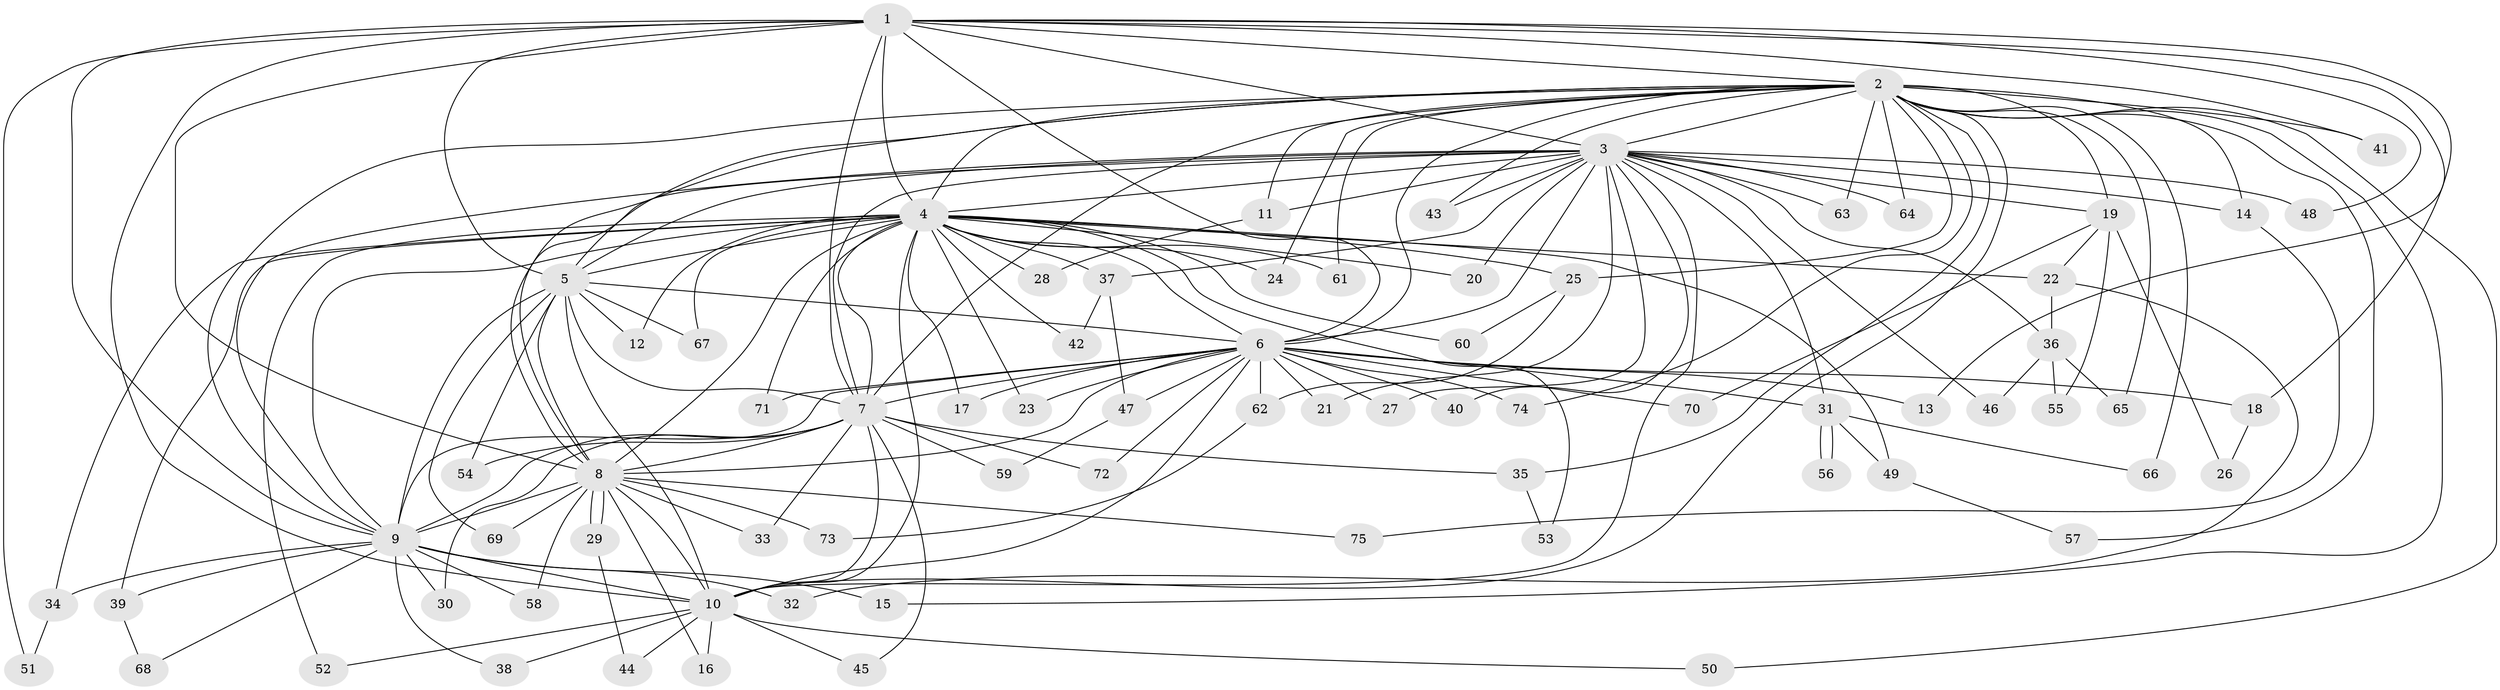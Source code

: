 // Generated by graph-tools (version 1.1) at 2025/25/03/09/25 03:25:48]
// undirected, 75 vertices, 175 edges
graph export_dot {
graph [start="1"]
  node [color=gray90,style=filled];
  1;
  2;
  3;
  4;
  5;
  6;
  7;
  8;
  9;
  10;
  11;
  12;
  13;
  14;
  15;
  16;
  17;
  18;
  19;
  20;
  21;
  22;
  23;
  24;
  25;
  26;
  27;
  28;
  29;
  30;
  31;
  32;
  33;
  34;
  35;
  36;
  37;
  38;
  39;
  40;
  41;
  42;
  43;
  44;
  45;
  46;
  47;
  48;
  49;
  50;
  51;
  52;
  53;
  54;
  55;
  56;
  57;
  58;
  59;
  60;
  61;
  62;
  63;
  64;
  65;
  66;
  67;
  68;
  69;
  70;
  71;
  72;
  73;
  74;
  75;
  1 -- 2;
  1 -- 3;
  1 -- 4;
  1 -- 5;
  1 -- 6;
  1 -- 7;
  1 -- 8;
  1 -- 9;
  1 -- 10;
  1 -- 13;
  1 -- 18;
  1 -- 41;
  1 -- 48;
  1 -- 51;
  2 -- 3;
  2 -- 4;
  2 -- 5;
  2 -- 6;
  2 -- 7;
  2 -- 8;
  2 -- 9;
  2 -- 10;
  2 -- 11;
  2 -- 14;
  2 -- 15;
  2 -- 19;
  2 -- 24;
  2 -- 25;
  2 -- 35;
  2 -- 41;
  2 -- 43;
  2 -- 50;
  2 -- 57;
  2 -- 61;
  2 -- 63;
  2 -- 64;
  2 -- 65;
  2 -- 66;
  2 -- 74;
  3 -- 4;
  3 -- 5;
  3 -- 6;
  3 -- 7;
  3 -- 8;
  3 -- 9;
  3 -- 10;
  3 -- 11;
  3 -- 14;
  3 -- 19;
  3 -- 20;
  3 -- 21;
  3 -- 27;
  3 -- 31;
  3 -- 36;
  3 -- 37;
  3 -- 40;
  3 -- 43;
  3 -- 46;
  3 -- 48;
  3 -- 63;
  3 -- 64;
  4 -- 5;
  4 -- 6;
  4 -- 7;
  4 -- 8;
  4 -- 9;
  4 -- 10;
  4 -- 12;
  4 -- 17;
  4 -- 20;
  4 -- 22;
  4 -- 23;
  4 -- 24;
  4 -- 25;
  4 -- 28;
  4 -- 34;
  4 -- 37;
  4 -- 39;
  4 -- 42;
  4 -- 49;
  4 -- 52;
  4 -- 53;
  4 -- 60;
  4 -- 61;
  4 -- 67;
  4 -- 71;
  5 -- 6;
  5 -- 7;
  5 -- 8;
  5 -- 9;
  5 -- 10;
  5 -- 12;
  5 -- 54;
  5 -- 67;
  5 -- 69;
  6 -- 7;
  6 -- 8;
  6 -- 9;
  6 -- 10;
  6 -- 13;
  6 -- 17;
  6 -- 18;
  6 -- 21;
  6 -- 23;
  6 -- 27;
  6 -- 31;
  6 -- 40;
  6 -- 47;
  6 -- 62;
  6 -- 70;
  6 -- 71;
  6 -- 72;
  6 -- 74;
  7 -- 8;
  7 -- 9;
  7 -- 10;
  7 -- 30;
  7 -- 33;
  7 -- 35;
  7 -- 45;
  7 -- 54;
  7 -- 59;
  7 -- 72;
  8 -- 9;
  8 -- 10;
  8 -- 16;
  8 -- 29;
  8 -- 29;
  8 -- 33;
  8 -- 58;
  8 -- 69;
  8 -- 73;
  8 -- 75;
  9 -- 10;
  9 -- 15;
  9 -- 30;
  9 -- 32;
  9 -- 34;
  9 -- 38;
  9 -- 39;
  9 -- 58;
  9 -- 68;
  10 -- 16;
  10 -- 38;
  10 -- 44;
  10 -- 45;
  10 -- 50;
  10 -- 52;
  11 -- 28;
  14 -- 75;
  18 -- 26;
  19 -- 22;
  19 -- 26;
  19 -- 55;
  19 -- 70;
  22 -- 32;
  22 -- 36;
  25 -- 60;
  25 -- 62;
  29 -- 44;
  31 -- 49;
  31 -- 56;
  31 -- 56;
  31 -- 66;
  34 -- 51;
  35 -- 53;
  36 -- 46;
  36 -- 55;
  36 -- 65;
  37 -- 42;
  37 -- 47;
  39 -- 68;
  47 -- 59;
  49 -- 57;
  62 -- 73;
}
